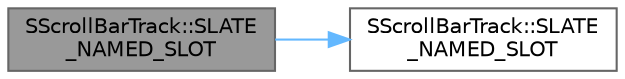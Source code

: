 digraph "SScrollBarTrack::SLATE_NAMED_SLOT"
{
 // INTERACTIVE_SVG=YES
 // LATEX_PDF_SIZE
  bgcolor="transparent";
  edge [fontname=Helvetica,fontsize=10,labelfontname=Helvetica,labelfontsize=10];
  node [fontname=Helvetica,fontsize=10,shape=box,height=0.2,width=0.4];
  rankdir="LR";
  Node1 [id="Node000001",label="SScrollBarTrack::SLATE\l_NAMED_SLOT",height=0.2,width=0.4,color="gray40", fillcolor="grey60", style="filled", fontcolor="black",tooltip=" "];
  Node1 -> Node2 [id="edge1_Node000001_Node000002",color="steelblue1",style="solid",tooltip=" "];
  Node2 [id="Node000002",label="SScrollBarTrack::SLATE\l_NAMED_SLOT",height=0.2,width=0.4,color="grey40", fillcolor="white", style="filled",URL="$de/ddf/classSScrollBarTrack.html#a31b6d8a5cac7a97d427a18ce00d05259",tooltip=" "];
}
